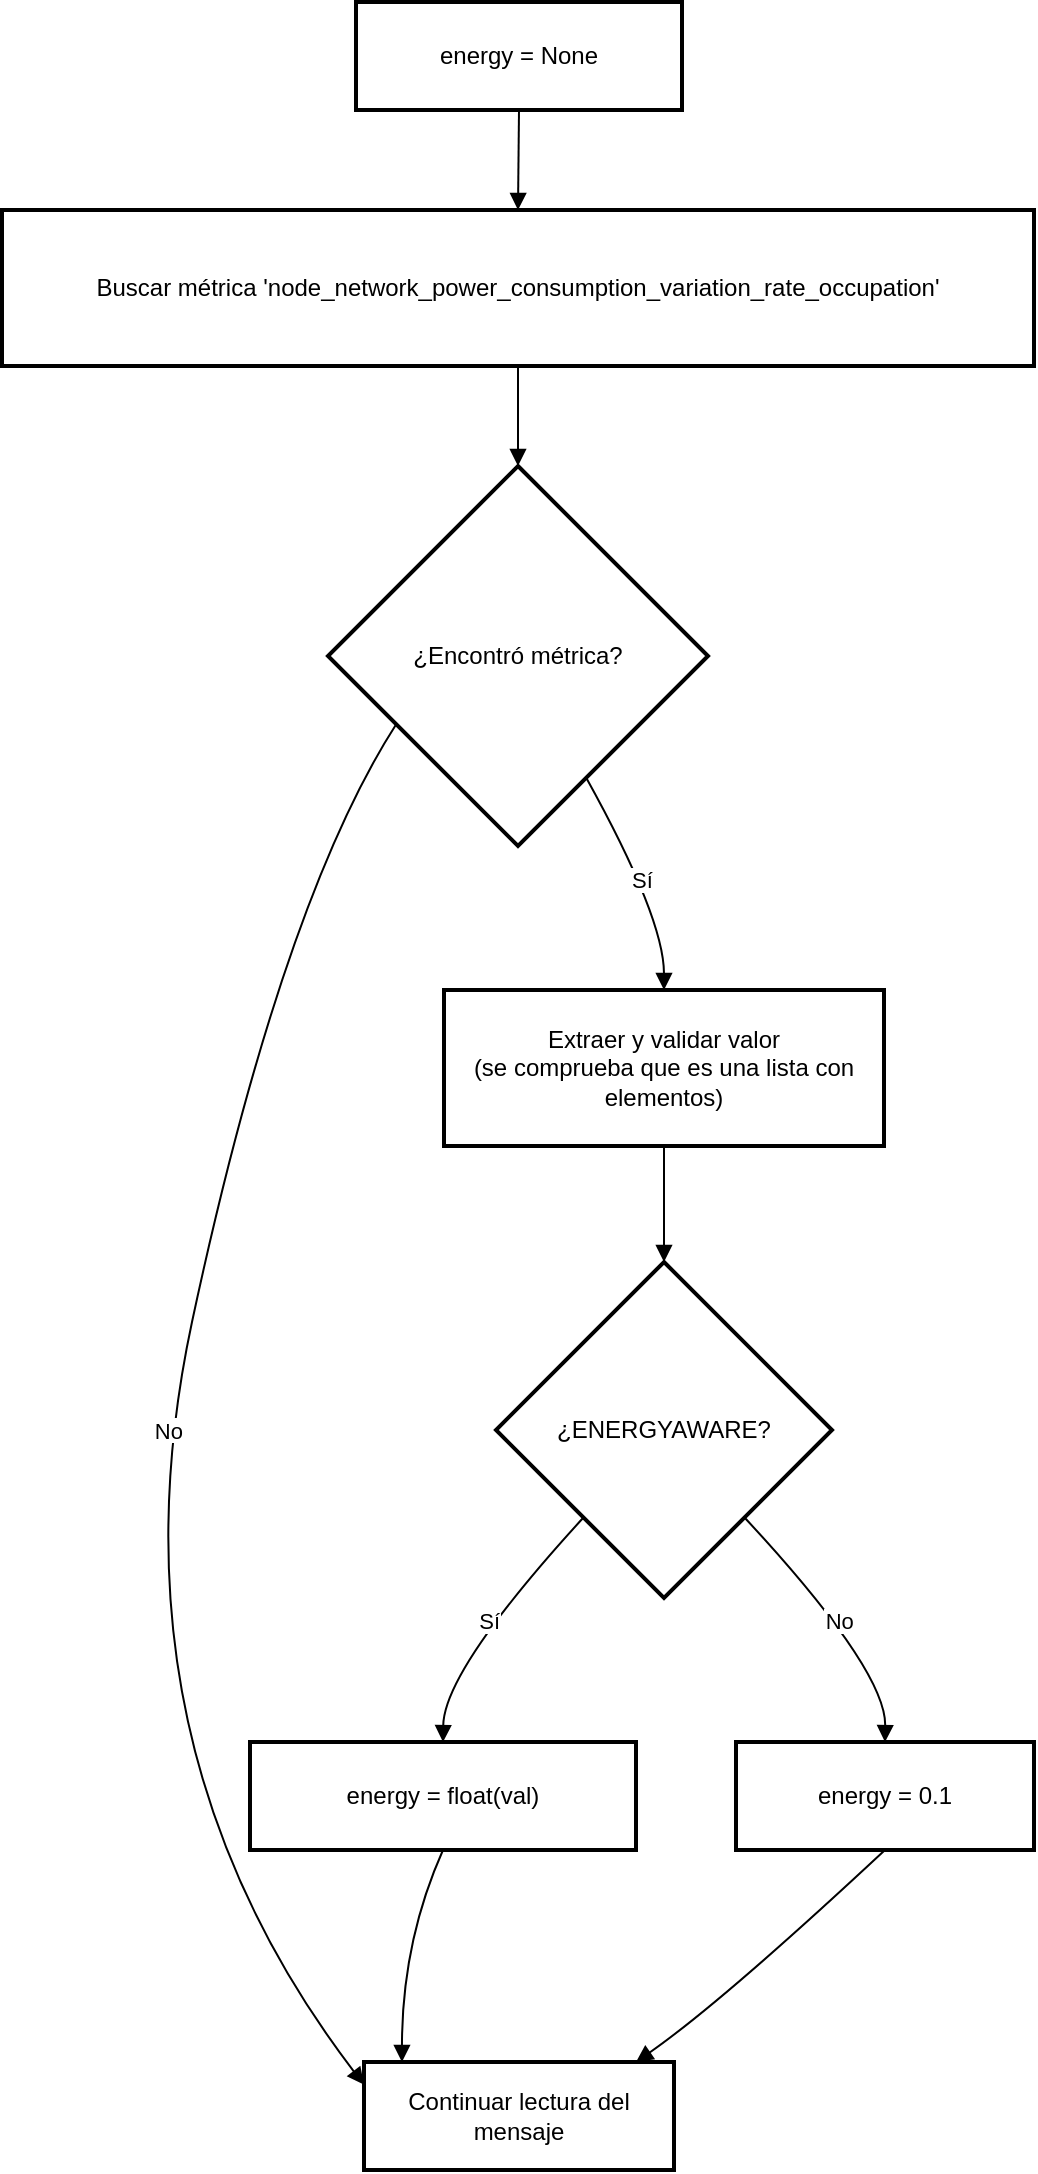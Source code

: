 <mxfile version="27.1.5">
  <diagram name="Página-1" id="3iZ07diNiwnlzC45c9ho">
    <mxGraphModel grid="1" page="1" gridSize="10" guides="1" tooltips="1" connect="1" arrows="1" fold="1" pageScale="1" pageWidth="827" pageHeight="1169" math="0" shadow="0">
      <root>
        <mxCell id="0" />
        <mxCell id="1" parent="0" />
        <mxCell id="a6NMS0UaciUVUQemL5UT-1" value="energy = None" style="whiteSpace=wrap;strokeWidth=2;" vertex="1" parent="1">
          <mxGeometry x="317" y="-80" width="163" height="54" as="geometry" />
        </mxCell>
        <mxCell id="a6NMS0UaciUVUQemL5UT-2" value="Buscar métrica &#39;node_network_power_consumption_variation_rate_occupation&#39;" style="whiteSpace=wrap;strokeWidth=2;" vertex="1" parent="1">
          <mxGeometry x="140" y="24" width="516" height="78" as="geometry" />
        </mxCell>
        <mxCell id="a6NMS0UaciUVUQemL5UT-3" value="¿Encontró métrica?" style="rhombus;strokeWidth=2;whiteSpace=wrap;" vertex="1" parent="1">
          <mxGeometry x="303" y="152" width="190" height="190" as="geometry" />
        </mxCell>
        <mxCell id="a6NMS0UaciUVUQemL5UT-4" value="Continuar lectura del mensaje" style="whiteSpace=wrap;strokeWidth=2;" vertex="1" parent="1">
          <mxGeometry x="321" y="950" width="155" height="54" as="geometry" />
        </mxCell>
        <mxCell id="a6NMS0UaciUVUQemL5UT-5" value="Extraer y validar valor&#xa;    (se comprueba que es una lista con elementos)" style="whiteSpace=wrap;strokeWidth=2;" vertex="1" parent="1">
          <mxGeometry x="361" y="414" width="220" height="78" as="geometry" />
        </mxCell>
        <mxCell id="a6NMS0UaciUVUQemL5UT-7" value="¿ENERGYAWARE?" style="rhombus;strokeWidth=2;whiteSpace=wrap;" vertex="1" parent="1">
          <mxGeometry x="387" y="550" width="168" height="168" as="geometry" />
        </mxCell>
        <mxCell id="a6NMS0UaciUVUQemL5UT-8" value="energy = float(val)" style="whiteSpace=wrap;strokeWidth=2;" vertex="1" parent="1">
          <mxGeometry x="264" y="790" width="193" height="54" as="geometry" />
        </mxCell>
        <mxCell id="a6NMS0UaciUVUQemL5UT-9" value="energy = 0.1" style="whiteSpace=wrap;strokeWidth=2;" vertex="1" parent="1">
          <mxGeometry x="507" y="790" width="149" height="54" as="geometry" />
        </mxCell>
        <mxCell id="a6NMS0UaciUVUQemL5UT-11" value="" style="curved=1;startArrow=none;endArrow=block;exitX=0.5;exitY=1;entryX=0.5;entryY=0;rounded=0;" edge="1" parent="1" source="a6NMS0UaciUVUQemL5UT-1" target="a6NMS0UaciUVUQemL5UT-2">
          <mxGeometry relative="1" as="geometry">
            <Array as="points" />
          </mxGeometry>
        </mxCell>
        <mxCell id="a6NMS0UaciUVUQemL5UT-12" value="" style="curved=1;startArrow=none;endArrow=block;exitX=0.5;exitY=1;entryX=0.5;entryY=0;rounded=0;" edge="1" parent="1" source="a6NMS0UaciUVUQemL5UT-2" target="a6NMS0UaciUVUQemL5UT-3">
          <mxGeometry relative="1" as="geometry">
            <Array as="points" />
          </mxGeometry>
        </mxCell>
        <mxCell id="a6NMS0UaciUVUQemL5UT-13" value="No" style="curved=1;startArrow=none;endArrow=block;exitX=0;exitY=0.78;entryX=0;entryY=0.21;rounded=0;" edge="1" parent="1" source="a6NMS0UaciUVUQemL5UT-3" target="a6NMS0UaciUVUQemL5UT-4">
          <mxGeometry relative="1" as="geometry">
            <Array as="points">
              <mxPoint x="280" y="370" />
              <mxPoint x="190" y="790" />
            </Array>
          </mxGeometry>
        </mxCell>
        <mxCell id="a6NMS0UaciUVUQemL5UT-14" value="Sí" style="curved=1;startArrow=none;endArrow=block;exitX=0.78;exitY=1;entryX=0.5;entryY=0;rounded=0;" edge="1" parent="1" source="a6NMS0UaciUVUQemL5UT-3" target="a6NMS0UaciUVUQemL5UT-5">
          <mxGeometry relative="1" as="geometry">
            <Array as="points">
              <mxPoint x="471" y="378" />
            </Array>
          </mxGeometry>
        </mxCell>
        <mxCell id="a6NMS0UaciUVUQemL5UT-15" value="" style="curved=1;startArrow=none;endArrow=block;exitX=0.5;exitY=1;entryX=0.5;entryY=0;rounded=0;entryDx=0;entryDy=0;" edge="1" parent="1" source="a6NMS0UaciUVUQemL5UT-5" target="a6NMS0UaciUVUQemL5UT-7">
          <mxGeometry relative="1" as="geometry">
            <Array as="points" />
            <mxPoint x="471" y="542" as="targetPoint" />
          </mxGeometry>
        </mxCell>
        <mxCell id="a6NMS0UaciUVUQemL5UT-17" value="Sí" style="curved=1;startArrow=none;endArrow=block;exitX=0.04;exitY=1;entryX=0.5;entryY=0.01;rounded=0;" edge="1" parent="1" source="a6NMS0UaciUVUQemL5UT-7" target="a6NMS0UaciUVUQemL5UT-8">
          <mxGeometry relative="1" as="geometry">
            <Array as="points">
              <mxPoint x="361" y="754" />
            </Array>
          </mxGeometry>
        </mxCell>
        <mxCell id="a6NMS0UaciUVUQemL5UT-18" value="No" style="curved=1;startArrow=none;endArrow=block;exitX=0.96;exitY=1;entryX=0.5;entryY=0.01;rounded=0;" edge="1" parent="1" source="a6NMS0UaciUVUQemL5UT-7" target="a6NMS0UaciUVUQemL5UT-9">
          <mxGeometry relative="1" as="geometry">
            <Array as="points">
              <mxPoint x="582" y="754" />
            </Array>
          </mxGeometry>
        </mxCell>
        <mxCell id="a6NMS0UaciUVUQemL5UT-19" value="" style="curved=1;startArrow=none;endArrow=block;exitX=0.5;exitY=1.01;entryX=0.13;entryY=0.01;rounded=0;" edge="1" parent="1" source="a6NMS0UaciUVUQemL5UT-8" target="a6NMS0UaciUVUQemL5UT-4">
          <mxGeometry relative="1" as="geometry">
            <Array as="points">
              <mxPoint x="340" y="890" />
            </Array>
          </mxGeometry>
        </mxCell>
        <mxCell id="a6NMS0UaciUVUQemL5UT-20" value="" style="curved=1;startArrow=none;endArrow=block;exitX=0.5;exitY=1.01;entryX=0.87;entryY=0.01;rounded=0;" edge="1" parent="1" source="a6NMS0UaciUVUQemL5UT-9" target="a6NMS0UaciUVUQemL5UT-4">
          <mxGeometry relative="1" as="geometry">
            <Array as="points">
              <mxPoint x="500" y="920" />
            </Array>
          </mxGeometry>
        </mxCell>
      </root>
    </mxGraphModel>
  </diagram>
</mxfile>

